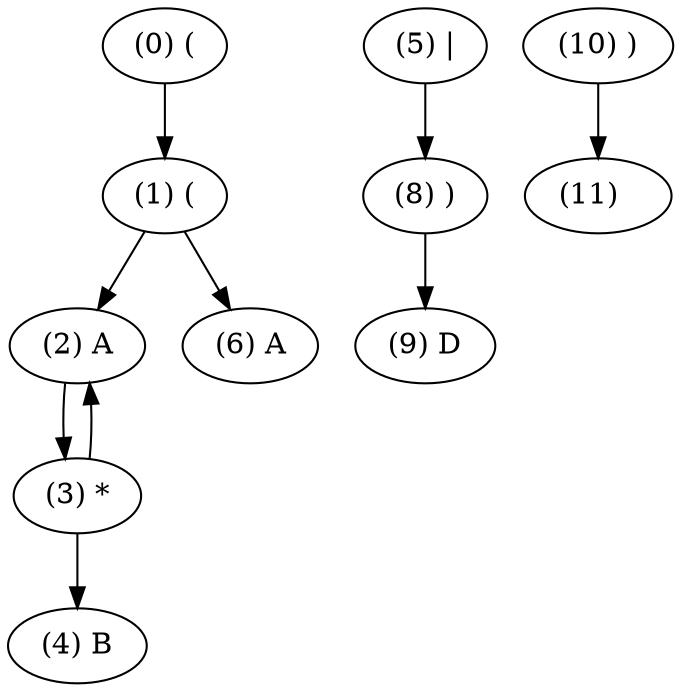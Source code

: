 digraph G {
"(0) (" -> "(1) ("
"(1) (" -> "(2) A"
"(1) (" -> "(6) A"
"(2) A" -> "(3) *"
"(3) *" -> "(2) A"
"(3) *" -> "(4) B"
"(5) |" -> "(8) )"
"(8) )" -> "(9) D"
"(10) )" -> "(11)  "
}